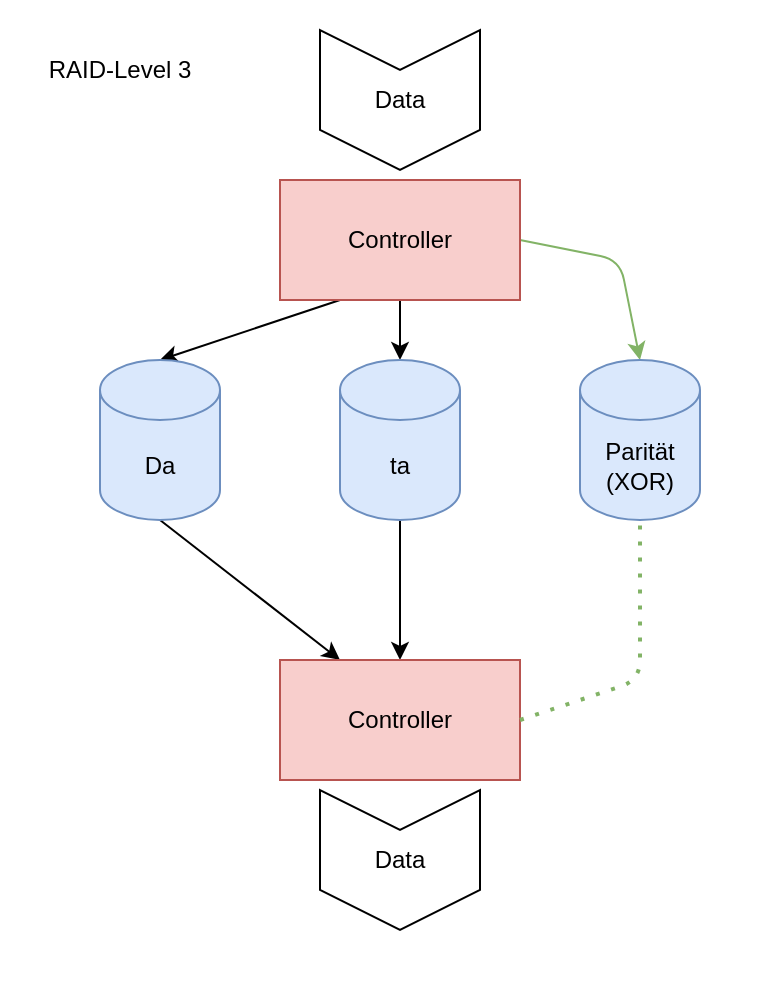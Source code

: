 <mxfile>
    <diagram id="9WTjpkGTJvbQrnepuHH_" name="Page-1">
        <mxGraphModel dx="690" dy="1547" grid="1" gridSize="10" guides="1" tooltips="1" connect="1" arrows="1" fold="1" page="1" pageScale="1" pageWidth="850" pageHeight="1100" math="0" shadow="0">
            <root>
                <mxCell id="0"/>
                <mxCell id="1" parent="0"/>
                <mxCell id="2" value="" style="rounded=0;whiteSpace=wrap;html=1;strokeColor=none;" vertex="1" parent="1">
                    <mxGeometry x="30" y="-20" width="390" height="500" as="geometry"/>
                </mxCell>
                <mxCell id="10" style="edgeStyle=none;html=1;exitX=0.25;exitY=1;exitDx=0;exitDy=0;entryX=0.5;entryY=0;entryDx=0;entryDy=0;entryPerimeter=0;" edge="1" parent="1" source="3" target="7">
                    <mxGeometry relative="1" as="geometry"/>
                </mxCell>
                <mxCell id="11" style="edgeStyle=none;html=1;exitX=0.5;exitY=1;exitDx=0;exitDy=0;entryX=0.5;entryY=0;entryDx=0;entryDy=0;entryPerimeter=0;" edge="1" parent="1" source="3" target="8">
                    <mxGeometry relative="1" as="geometry"/>
                </mxCell>
                <mxCell id="12" style="edgeStyle=none;html=1;exitX=1;exitY=0.5;exitDx=0;exitDy=0;entryX=0.5;entryY=0;entryDx=0;entryDy=0;entryPerimeter=0;fillColor=#d5e8d4;strokeColor=#82b366;" edge="1" parent="1" source="3" target="9">
                    <mxGeometry relative="1" as="geometry">
                        <Array as="points">
                            <mxPoint x="340" y="110"/>
                        </Array>
                    </mxGeometry>
                </mxCell>
                <mxCell id="3" value="Controller" style="rounded=0;whiteSpace=wrap;html=1;fillColor=#f8cecc;strokeColor=#b85450;" vertex="1" parent="1">
                    <mxGeometry x="170" y="70" width="120" height="60" as="geometry"/>
                </mxCell>
                <mxCell id="4" value="" style="shape=step;perimeter=stepPerimeter;whiteSpace=wrap;html=1;fixedSize=1;rotation=90;" vertex="1" parent="1">
                    <mxGeometry x="195" y="-10" width="70" height="80" as="geometry"/>
                </mxCell>
                <mxCell id="5" value="Data" style="text;html=1;strokeColor=none;fillColor=none;align=center;verticalAlign=middle;whiteSpace=wrap;rounded=0;" vertex="1" parent="1">
                    <mxGeometry x="200" y="15" width="60" height="30" as="geometry"/>
                </mxCell>
                <mxCell id="6" value="RAID-Level 3" style="text;html=1;strokeColor=none;fillColor=none;align=center;verticalAlign=middle;whiteSpace=wrap;rounded=0;" vertex="1" parent="1">
                    <mxGeometry x="50" width="80" height="30" as="geometry"/>
                </mxCell>
                <mxCell id="14" style="edgeStyle=none;html=1;exitX=0.5;exitY=1;exitDx=0;exitDy=0;exitPerimeter=0;entryX=0.25;entryY=0;entryDx=0;entryDy=0;" edge="1" parent="1" source="7" target="13">
                    <mxGeometry relative="1" as="geometry"/>
                </mxCell>
                <mxCell id="7" value="Da" style="shape=cylinder3;whiteSpace=wrap;html=1;boundedLbl=1;backgroundOutline=1;size=15;fillColor=#dae8fc;strokeColor=#6c8ebf;" vertex="1" parent="1">
                    <mxGeometry x="80" y="160" width="60" height="80" as="geometry"/>
                </mxCell>
                <mxCell id="15" style="edgeStyle=none;html=1;exitX=0.5;exitY=1;exitDx=0;exitDy=0;exitPerimeter=0;entryX=0.5;entryY=0;entryDx=0;entryDy=0;" edge="1" parent="1" source="8" target="13">
                    <mxGeometry relative="1" as="geometry"/>
                </mxCell>
                <mxCell id="8" value="ta" style="shape=cylinder3;whiteSpace=wrap;html=1;boundedLbl=1;backgroundOutline=1;size=15;fillColor=#dae8fc;strokeColor=#6c8ebf;" vertex="1" parent="1">
                    <mxGeometry x="200" y="160" width="60" height="80" as="geometry"/>
                </mxCell>
                <mxCell id="9" value="Parität (XOR)" style="shape=cylinder3;whiteSpace=wrap;html=1;boundedLbl=1;backgroundOutline=1;size=15;fillColor=#dae8fc;strokeColor=#6c8ebf;" vertex="1" parent="1">
                    <mxGeometry x="320" y="160" width="60" height="80" as="geometry"/>
                </mxCell>
                <mxCell id="13" value="Controller" style="rounded=0;whiteSpace=wrap;html=1;fillColor=#f8cecc;strokeColor=#b85450;" vertex="1" parent="1">
                    <mxGeometry x="170" y="310" width="120" height="60" as="geometry"/>
                </mxCell>
                <mxCell id="16" value="" style="endArrow=none;dashed=1;html=1;dashPattern=1 3;strokeWidth=2;entryX=0.5;entryY=1;entryDx=0;entryDy=0;entryPerimeter=0;exitX=1;exitY=0.5;exitDx=0;exitDy=0;fillColor=#d5e8d4;strokeColor=#82b366;" edge="1" parent="1" source="13" target="9">
                    <mxGeometry width="50" height="50" relative="1" as="geometry">
                        <mxPoint x="330" y="290" as="sourcePoint"/>
                        <mxPoint x="380" y="240" as="targetPoint"/>
                        <Array as="points">
                            <mxPoint x="350" y="320"/>
                        </Array>
                    </mxGeometry>
                </mxCell>
                <mxCell id="17" value="" style="shape=step;perimeter=stepPerimeter;whiteSpace=wrap;html=1;fixedSize=1;rotation=90;" vertex="1" parent="1">
                    <mxGeometry x="195" y="370" width="70" height="80" as="geometry"/>
                </mxCell>
                <mxCell id="18" value="Data" style="text;html=1;strokeColor=none;fillColor=none;align=center;verticalAlign=middle;whiteSpace=wrap;rounded=0;" vertex="1" parent="1">
                    <mxGeometry x="200" y="395" width="60" height="30" as="geometry"/>
                </mxCell>
            </root>
        </mxGraphModel>
    </diagram>
</mxfile>